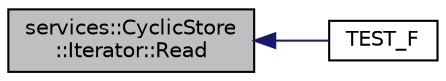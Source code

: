 digraph "services::CyclicStore::Iterator::Read"
{
 // INTERACTIVE_SVG=YES
  edge [fontname="Helvetica",fontsize="10",labelfontname="Helvetica",labelfontsize="10"];
  node [fontname="Helvetica",fontsize="10",shape=record];
  rankdir="LR";
  Node40 [label="services::CyclicStore\l::Iterator::Read",height=0.2,width=0.4,color="black", fillcolor="grey75", style="filled", fontcolor="black"];
  Node40 -> Node41 [dir="back",color="midnightblue",fontsize="10",style="solid",fontname="Helvetica"];
  Node41 [label="TEST_F",height=0.2,width=0.4,color="black", fillcolor="white", style="filled",URL="$d5/d3d/_test_cyclic_store_8cpp.html#a06df69a101f6efcf08ba5fe536269895"];
}
